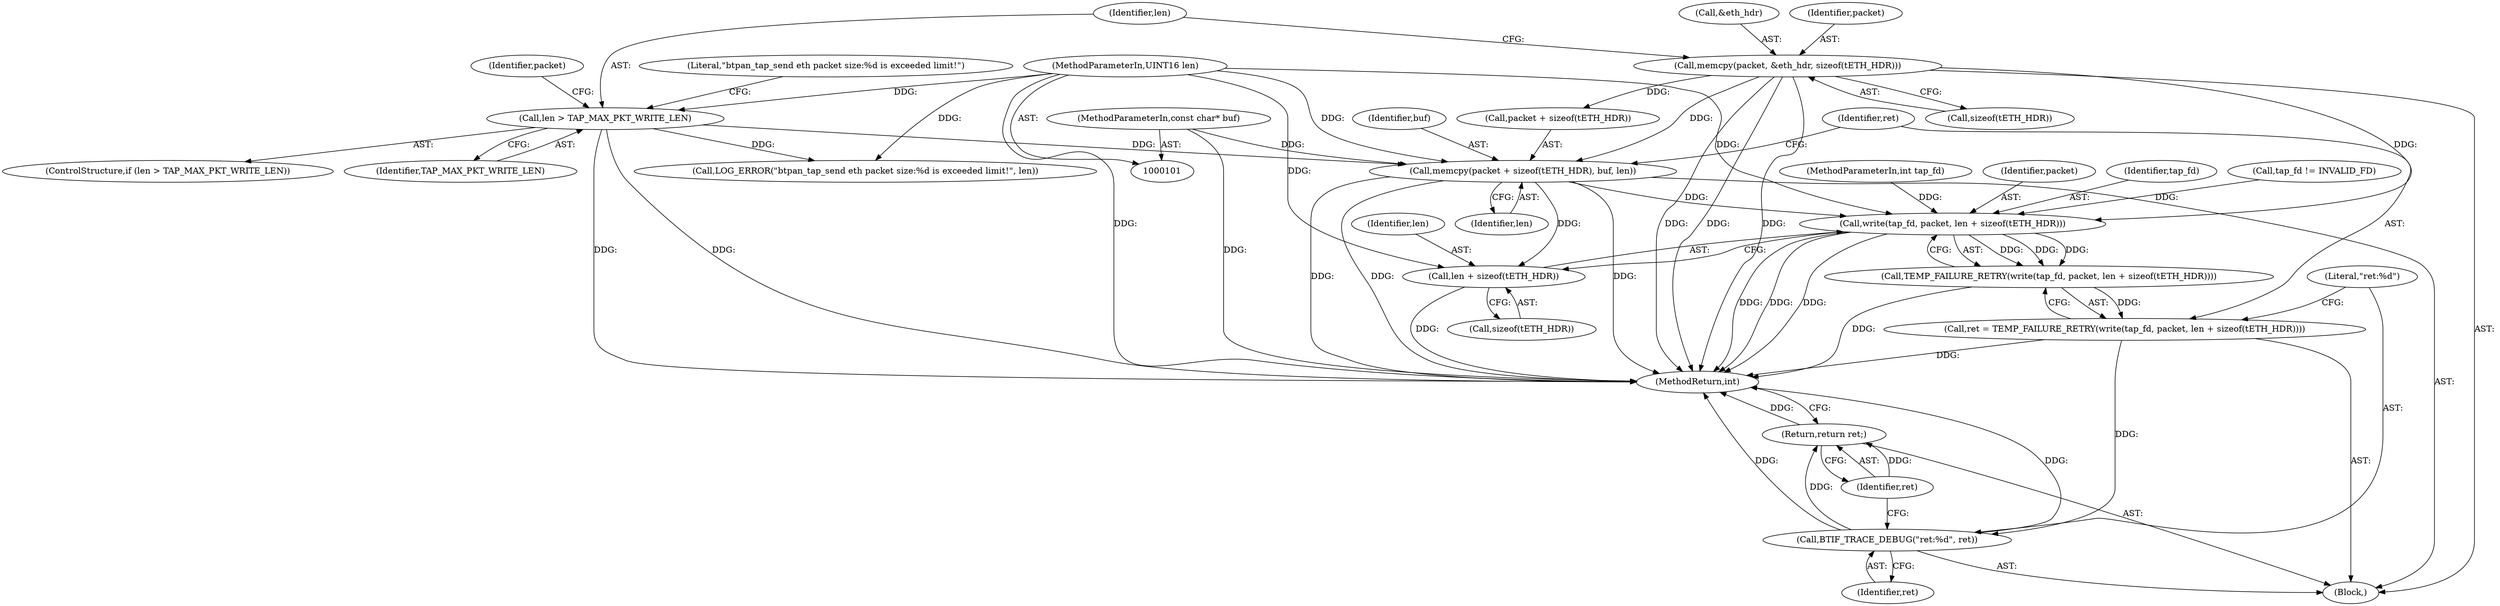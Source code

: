 digraph "0_Android_472271b153c5dc53c28beac55480a8d8434b2d5c_23@API" {
"1000159" [label="(Call,memcpy(packet + sizeof(tETH_HDR), buf, len))"];
"1000142" [label="(Call,memcpy(packet, &eth_hdr, sizeof(tETH_HDR)))"];
"1000106" [label="(MethodParameterIn,const char* buf)"];
"1000149" [label="(Call,len > TAP_MAX_PKT_WRITE_LEN)"];
"1000107" [label="(MethodParameterIn,UINT16 len)"];
"1000170" [label="(Call,write(tap_fd, packet, len + sizeof(tETH_HDR)))"];
"1000169" [label="(Call,TEMP_FAILURE_RETRY(write(tap_fd, packet, len + sizeof(tETH_HDR))))"];
"1000167" [label="(Call,ret = TEMP_FAILURE_RETRY(write(tap_fd, packet, len + sizeof(tETH_HDR))))"];
"1000177" [label="(Call,BTIF_TRACE_DEBUG(\"ret:%d\", ret))"];
"1000180" [label="(Return,return ret;)"];
"1000173" [label="(Call,len + sizeof(tETH_HDR))"];
"1000160" [label="(Call,packet + sizeof(tETH_HDR))"];
"1000153" [label="(Call,LOG_ERROR(\"btpan_tap_send eth packet size:%d is exceeded limit!\", len))"];
"1000185" [label="(MethodReturn,int)"];
"1000151" [label="(Identifier,TAP_MAX_PKT_WRITE_LEN)"];
"1000179" [label="(Identifier,ret)"];
"1000148" [label="(ControlStructure,if (len > TAP_MAX_PKT_WRITE_LEN))"];
"1000107" [label="(MethodParameterIn,UINT16 len)"];
"1000172" [label="(Identifier,packet)"];
"1000178" [label="(Literal,\"ret:%d\")"];
"1000106" [label="(MethodParameterIn,const char* buf)"];
"1000177" [label="(Call,BTIF_TRACE_DEBUG(\"ret:%d\", ret))"];
"1000146" [label="(Call,sizeof(tETH_HDR))"];
"1000164" [label="(Identifier,buf)"];
"1000168" [label="(Identifier,ret)"];
"1000180" [label="(Return,return ret;)"];
"1000171" [label="(Identifier,tap_fd)"];
"1000169" [label="(Call,TEMP_FAILURE_RETRY(write(tap_fd, packet, len + sizeof(tETH_HDR))))"];
"1000116" [label="(Call,tap_fd != INVALID_FD)"];
"1000175" [label="(Call,sizeof(tETH_HDR))"];
"1000161" [label="(Identifier,packet)"];
"1000150" [label="(Identifier,len)"];
"1000102" [label="(MethodParameterIn,int tap_fd)"];
"1000174" [label="(Identifier,len)"];
"1000181" [label="(Identifier,ret)"];
"1000149" [label="(Call,len > TAP_MAX_PKT_WRITE_LEN)"];
"1000119" [label="(Block,)"];
"1000144" [label="(Call,&eth_hdr)"];
"1000142" [label="(Call,memcpy(packet, &eth_hdr, sizeof(tETH_HDR)))"];
"1000159" [label="(Call,memcpy(packet + sizeof(tETH_HDR), buf, len))"];
"1000154" [label="(Literal,\"btpan_tap_send eth packet size:%d is exceeded limit!\")"];
"1000165" [label="(Identifier,len)"];
"1000143" [label="(Identifier,packet)"];
"1000170" [label="(Call,write(tap_fd, packet, len + sizeof(tETH_HDR)))"];
"1000173" [label="(Call,len + sizeof(tETH_HDR))"];
"1000167" [label="(Call,ret = TEMP_FAILURE_RETRY(write(tap_fd, packet, len + sizeof(tETH_HDR))))"];
"1000159" -> "1000119"  [label="AST: "];
"1000159" -> "1000165"  [label="CFG: "];
"1000160" -> "1000159"  [label="AST: "];
"1000164" -> "1000159"  [label="AST: "];
"1000165" -> "1000159"  [label="AST: "];
"1000168" -> "1000159"  [label="CFG: "];
"1000159" -> "1000185"  [label="DDG: "];
"1000159" -> "1000185"  [label="DDG: "];
"1000159" -> "1000185"  [label="DDG: "];
"1000142" -> "1000159"  [label="DDG: "];
"1000106" -> "1000159"  [label="DDG: "];
"1000149" -> "1000159"  [label="DDG: "];
"1000107" -> "1000159"  [label="DDG: "];
"1000159" -> "1000170"  [label="DDG: "];
"1000159" -> "1000173"  [label="DDG: "];
"1000142" -> "1000119"  [label="AST: "];
"1000142" -> "1000146"  [label="CFG: "];
"1000143" -> "1000142"  [label="AST: "];
"1000144" -> "1000142"  [label="AST: "];
"1000146" -> "1000142"  [label="AST: "];
"1000150" -> "1000142"  [label="CFG: "];
"1000142" -> "1000185"  [label="DDG: "];
"1000142" -> "1000185"  [label="DDG: "];
"1000142" -> "1000185"  [label="DDG: "];
"1000142" -> "1000160"  [label="DDG: "];
"1000142" -> "1000170"  [label="DDG: "];
"1000106" -> "1000101"  [label="AST: "];
"1000106" -> "1000185"  [label="DDG: "];
"1000149" -> "1000148"  [label="AST: "];
"1000149" -> "1000151"  [label="CFG: "];
"1000150" -> "1000149"  [label="AST: "];
"1000151" -> "1000149"  [label="AST: "];
"1000154" -> "1000149"  [label="CFG: "];
"1000161" -> "1000149"  [label="CFG: "];
"1000149" -> "1000185"  [label="DDG: "];
"1000149" -> "1000185"  [label="DDG: "];
"1000107" -> "1000149"  [label="DDG: "];
"1000149" -> "1000153"  [label="DDG: "];
"1000107" -> "1000101"  [label="AST: "];
"1000107" -> "1000185"  [label="DDG: "];
"1000107" -> "1000153"  [label="DDG: "];
"1000107" -> "1000170"  [label="DDG: "];
"1000107" -> "1000173"  [label="DDG: "];
"1000170" -> "1000169"  [label="AST: "];
"1000170" -> "1000173"  [label="CFG: "];
"1000171" -> "1000170"  [label="AST: "];
"1000172" -> "1000170"  [label="AST: "];
"1000173" -> "1000170"  [label="AST: "];
"1000169" -> "1000170"  [label="CFG: "];
"1000170" -> "1000185"  [label="DDG: "];
"1000170" -> "1000185"  [label="DDG: "];
"1000170" -> "1000185"  [label="DDG: "];
"1000170" -> "1000169"  [label="DDG: "];
"1000170" -> "1000169"  [label="DDG: "];
"1000170" -> "1000169"  [label="DDG: "];
"1000116" -> "1000170"  [label="DDG: "];
"1000102" -> "1000170"  [label="DDG: "];
"1000169" -> "1000167"  [label="AST: "];
"1000167" -> "1000169"  [label="CFG: "];
"1000169" -> "1000185"  [label="DDG: "];
"1000169" -> "1000167"  [label="DDG: "];
"1000167" -> "1000119"  [label="AST: "];
"1000168" -> "1000167"  [label="AST: "];
"1000178" -> "1000167"  [label="CFG: "];
"1000167" -> "1000185"  [label="DDG: "];
"1000167" -> "1000177"  [label="DDG: "];
"1000177" -> "1000119"  [label="AST: "];
"1000177" -> "1000179"  [label="CFG: "];
"1000178" -> "1000177"  [label="AST: "];
"1000179" -> "1000177"  [label="AST: "];
"1000181" -> "1000177"  [label="CFG: "];
"1000177" -> "1000185"  [label="DDG: "];
"1000177" -> "1000185"  [label="DDG: "];
"1000177" -> "1000180"  [label="DDG: "];
"1000180" -> "1000119"  [label="AST: "];
"1000180" -> "1000181"  [label="CFG: "];
"1000181" -> "1000180"  [label="AST: "];
"1000185" -> "1000180"  [label="CFG: "];
"1000180" -> "1000185"  [label="DDG: "];
"1000181" -> "1000180"  [label="DDG: "];
"1000173" -> "1000175"  [label="CFG: "];
"1000174" -> "1000173"  [label="AST: "];
"1000175" -> "1000173"  [label="AST: "];
"1000173" -> "1000185"  [label="DDG: "];
}
